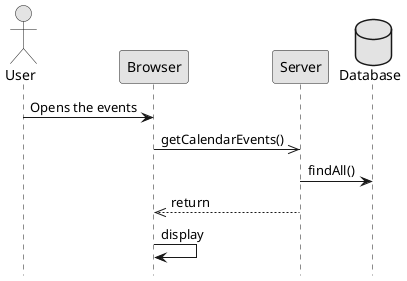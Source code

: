 @startuml  analysis1

skinparam monochrome true
skinparam shadowing false
hide footbox

actor User
database Database order 100

User -> Browser : Opens the events
Browser ->> Server : getCalendarEvents()
Server -> Database : findAll()

Server -->> Browser : return
Browser -> Browser : display

@enduml